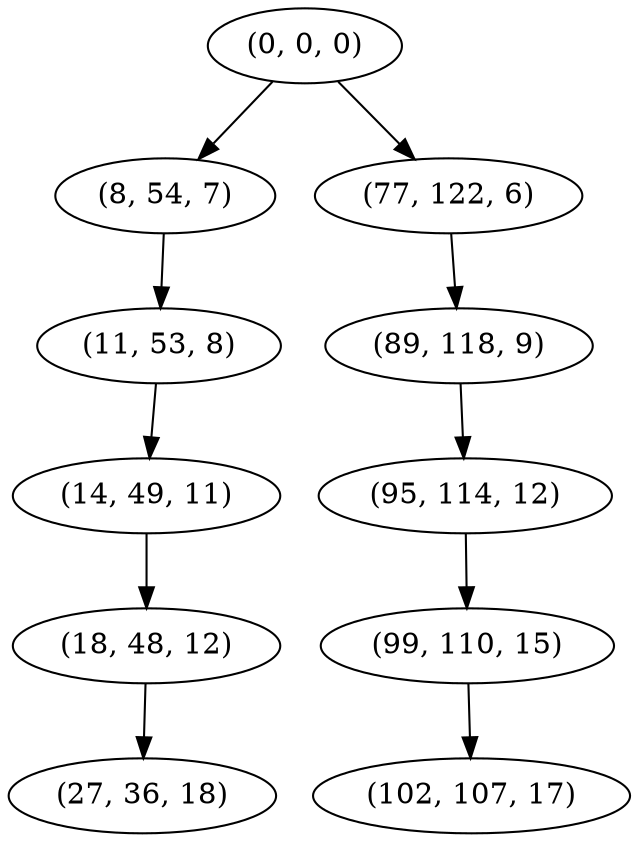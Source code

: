 digraph tree {
    "(0, 0, 0)";
    "(8, 54, 7)";
    "(11, 53, 8)";
    "(14, 49, 11)";
    "(18, 48, 12)";
    "(27, 36, 18)";
    "(77, 122, 6)";
    "(89, 118, 9)";
    "(95, 114, 12)";
    "(99, 110, 15)";
    "(102, 107, 17)";
    "(0, 0, 0)" -> "(8, 54, 7)";
    "(0, 0, 0)" -> "(77, 122, 6)";
    "(8, 54, 7)" -> "(11, 53, 8)";
    "(11, 53, 8)" -> "(14, 49, 11)";
    "(14, 49, 11)" -> "(18, 48, 12)";
    "(18, 48, 12)" -> "(27, 36, 18)";
    "(77, 122, 6)" -> "(89, 118, 9)";
    "(89, 118, 9)" -> "(95, 114, 12)";
    "(95, 114, 12)" -> "(99, 110, 15)";
    "(99, 110, 15)" -> "(102, 107, 17)";
}

